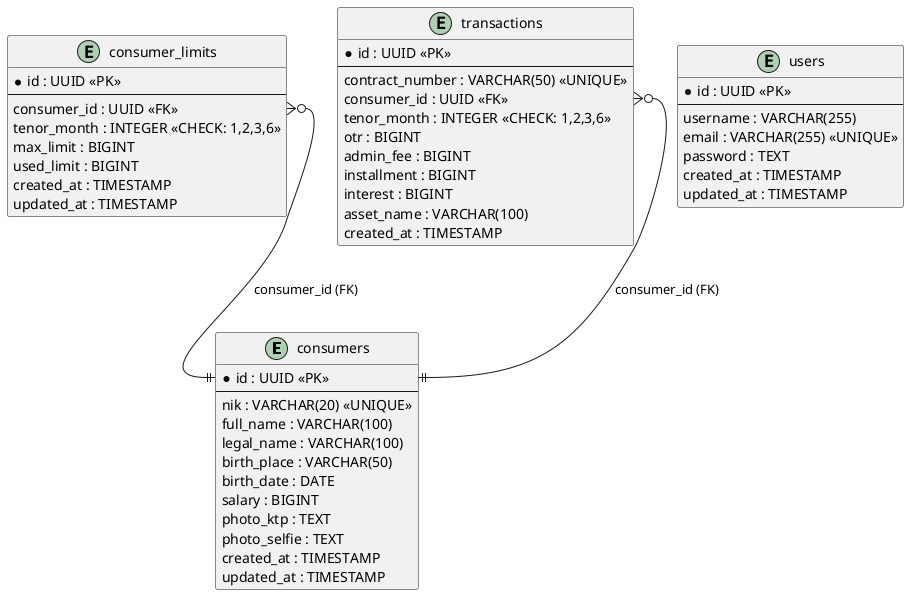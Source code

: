 @startuml
' Entity: consumers
entity "consumers" as consumers {
  * id : UUID <<PK>>
  --
  nik : VARCHAR(20) <<UNIQUE>>
  full_name : VARCHAR(100)
  legal_name : VARCHAR(100)
  birth_place : VARCHAR(50)
  birth_date : DATE
  salary : BIGINT
  photo_ktp : TEXT
  photo_selfie : TEXT
  created_at : TIMESTAMP
  updated_at : TIMESTAMP
}

' Entity: consumer_limits
entity "consumer_limits" as consumer_limits {
  * id : UUID <<PK>>
  --
  consumer_id : UUID <<FK>>
  tenor_month : INTEGER <<CHECK: 1,2,3,6>>
  max_limit : BIGINT
  used_limit : BIGINT
  created_at : TIMESTAMP
  updated_at : TIMESTAMP
}

' Entity: transactions
entity "transactions" as transactions {
  * id : UUID <<PK>>
  --
  contract_number : VARCHAR(50) <<UNIQUE>>
  consumer_id : UUID <<FK>>
  tenor_month : INTEGER <<CHECK: 1,2,3,6>>
  otr : BIGINT
  admin_fee : BIGINT
  installment : BIGINT
  interest : BIGINT
  asset_name : VARCHAR(100)
  created_at : TIMESTAMP
}

' Entity: users
entity "users" as users {
  * id : UUID <<PK>>
  --
  username : VARCHAR(255)
  email : VARCHAR(255) <<UNIQUE>>
  password : TEXT
  created_at : TIMESTAMP
  updated_at : TIMESTAMP
}

' Relationship: consumer_limits -> consumers
consumer_limits::consumer_id }o--|| consumers::id : "consumer_id (FK)"

' Relationship: transactions -> consumers
transactions::consumer_id }o--|| consumers::id : "consumer_id (FK)"
@enduml